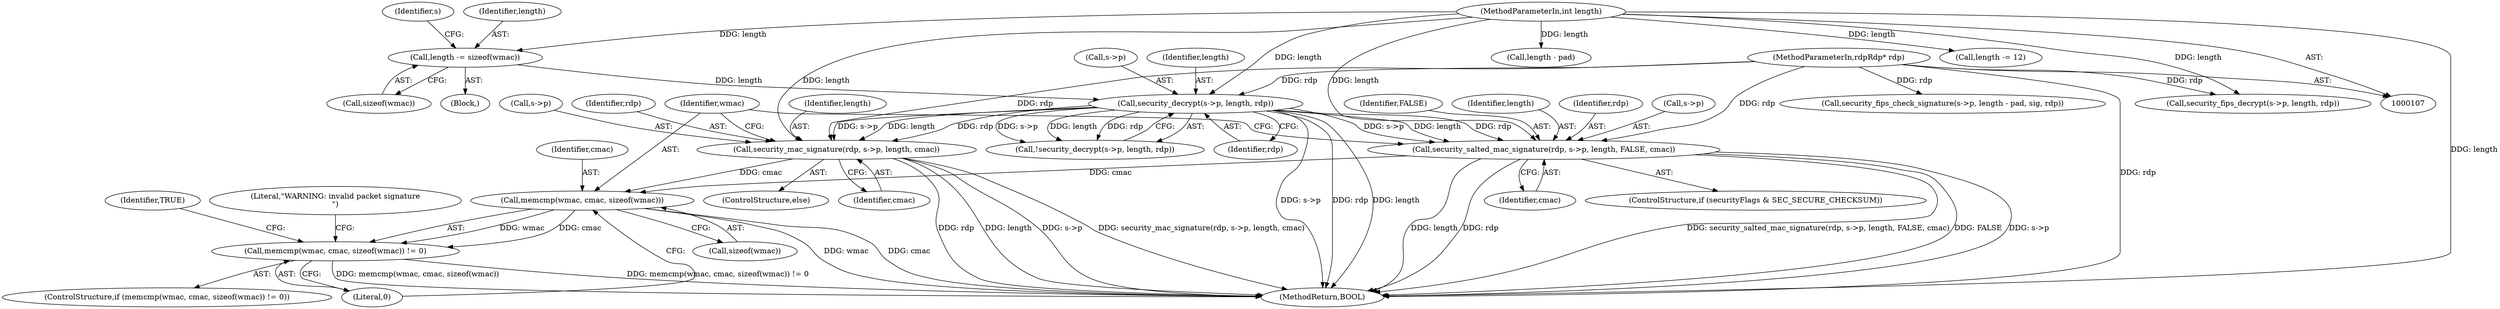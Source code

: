 digraph "0_FreeRDP_7d58aac24fe20ffaad7bd9b40c9ddf457c1b06e7@API" {
"1000239" [label="(Call,memcmp(wmac, cmac, sizeof(wmac)))"];
"1000230" [label="(Call,security_mac_signature(rdp, s->p, length, cmac))"];
"1000209" [label="(Call,security_decrypt(s->p, length, rdp))"];
"1000203" [label="(Call,length -= sizeof(wmac))"];
"1000110" [label="(MethodParameterIn,int length)"];
"1000108" [label="(MethodParameterIn,rdpRdp* rdp)"];
"1000221" [label="(Call,security_salted_mac_signature(rdp, s->p, length, FALSE, cmac))"];
"1000238" [label="(Call,memcmp(wmac, cmac, sizeof(wmac)) != 0)"];
"1000205" [label="(Call,sizeof(wmac))"];
"1000228" [label="(Identifier,cmac)"];
"1000227" [label="(Identifier,FALSE)"];
"1000217" [label="(ControlStructure,if (securityFlags & SEC_SECURE_CHECKSUM))"];
"1000110" [label="(MethodParameterIn,int length)"];
"1000112" [label="(Block,)"];
"1000208" [label="(Call,!security_decrypt(s->p, length, rdp))"];
"1000229" [label="(ControlStructure,else)"];
"1000249" [label="(Identifier,TRUE)"];
"1000203" [label="(Call,length -= sizeof(wmac))"];
"1000236" [label="(Identifier,cmac)"];
"1000211" [label="(Identifier,s)"];
"1000226" [label="(Identifier,length)"];
"1000174" [label="(Call,length - pad)"];
"1000108" [label="(MethodParameterIn,rdpRdp* rdp)"];
"1000170" [label="(Call,security_fips_check_signature(s->p, length - pad, sig, rdp))"];
"1000152" [label="(Call,length -= 12)"];
"1000237" [label="(ControlStructure,if (memcmp(wmac, cmac, sizeof(wmac)) != 0))"];
"1000241" [label="(Identifier,cmac)"];
"1000239" [label="(Call,memcmp(wmac, cmac, sizeof(wmac)))"];
"1000209" [label="(Call,security_decrypt(s->p, length, rdp))"];
"1000235" [label="(Identifier,length)"];
"1000213" [label="(Identifier,length)"];
"1000240" [label="(Identifier,wmac)"];
"1000244" [label="(Literal,0)"];
"1000242" [label="(Call,sizeof(wmac))"];
"1000204" [label="(Identifier,length)"];
"1000250" [label="(MethodReturn,BOOL)"];
"1000232" [label="(Call,s->p)"];
"1000238" [label="(Call,memcmp(wmac, cmac, sizeof(wmac)) != 0)"];
"1000222" [label="(Identifier,rdp)"];
"1000221" [label="(Call,security_salted_mac_signature(rdp, s->p, length, FALSE, cmac))"];
"1000231" [label="(Identifier,rdp)"];
"1000230" [label="(Call,security_mac_signature(rdp, s->p, length, cmac))"];
"1000247" [label="(Literal,\"WARNING: invalid packet signature\n\")"];
"1000223" [label="(Call,s->p)"];
"1000210" [label="(Call,s->p)"];
"1000214" [label="(Identifier,rdp)"];
"1000157" [label="(Call,security_fips_decrypt(s->p, length, rdp))"];
"1000239" -> "1000238"  [label="AST: "];
"1000239" -> "1000242"  [label="CFG: "];
"1000240" -> "1000239"  [label="AST: "];
"1000241" -> "1000239"  [label="AST: "];
"1000242" -> "1000239"  [label="AST: "];
"1000244" -> "1000239"  [label="CFG: "];
"1000239" -> "1000250"  [label="DDG: wmac"];
"1000239" -> "1000250"  [label="DDG: cmac"];
"1000239" -> "1000238"  [label="DDG: wmac"];
"1000239" -> "1000238"  [label="DDG: cmac"];
"1000230" -> "1000239"  [label="DDG: cmac"];
"1000221" -> "1000239"  [label="DDG: cmac"];
"1000230" -> "1000229"  [label="AST: "];
"1000230" -> "1000236"  [label="CFG: "];
"1000231" -> "1000230"  [label="AST: "];
"1000232" -> "1000230"  [label="AST: "];
"1000235" -> "1000230"  [label="AST: "];
"1000236" -> "1000230"  [label="AST: "];
"1000240" -> "1000230"  [label="CFG: "];
"1000230" -> "1000250"  [label="DDG: rdp"];
"1000230" -> "1000250"  [label="DDG: length"];
"1000230" -> "1000250"  [label="DDG: s->p"];
"1000230" -> "1000250"  [label="DDG: security_mac_signature(rdp, s->p, length, cmac)"];
"1000209" -> "1000230"  [label="DDG: rdp"];
"1000209" -> "1000230"  [label="DDG: s->p"];
"1000209" -> "1000230"  [label="DDG: length"];
"1000108" -> "1000230"  [label="DDG: rdp"];
"1000110" -> "1000230"  [label="DDG: length"];
"1000209" -> "1000208"  [label="AST: "];
"1000209" -> "1000214"  [label="CFG: "];
"1000210" -> "1000209"  [label="AST: "];
"1000213" -> "1000209"  [label="AST: "];
"1000214" -> "1000209"  [label="AST: "];
"1000208" -> "1000209"  [label="CFG: "];
"1000209" -> "1000250"  [label="DDG: s->p"];
"1000209" -> "1000250"  [label="DDG: rdp"];
"1000209" -> "1000250"  [label="DDG: length"];
"1000209" -> "1000208"  [label="DDG: s->p"];
"1000209" -> "1000208"  [label="DDG: length"];
"1000209" -> "1000208"  [label="DDG: rdp"];
"1000203" -> "1000209"  [label="DDG: length"];
"1000110" -> "1000209"  [label="DDG: length"];
"1000108" -> "1000209"  [label="DDG: rdp"];
"1000209" -> "1000221"  [label="DDG: rdp"];
"1000209" -> "1000221"  [label="DDG: s->p"];
"1000209" -> "1000221"  [label="DDG: length"];
"1000203" -> "1000112"  [label="AST: "];
"1000203" -> "1000205"  [label="CFG: "];
"1000204" -> "1000203"  [label="AST: "];
"1000205" -> "1000203"  [label="AST: "];
"1000211" -> "1000203"  [label="CFG: "];
"1000110" -> "1000203"  [label="DDG: length"];
"1000110" -> "1000107"  [label="AST: "];
"1000110" -> "1000250"  [label="DDG: length"];
"1000110" -> "1000152"  [label="DDG: length"];
"1000110" -> "1000157"  [label="DDG: length"];
"1000110" -> "1000174"  [label="DDG: length"];
"1000110" -> "1000221"  [label="DDG: length"];
"1000108" -> "1000107"  [label="AST: "];
"1000108" -> "1000250"  [label="DDG: rdp"];
"1000108" -> "1000157"  [label="DDG: rdp"];
"1000108" -> "1000170"  [label="DDG: rdp"];
"1000108" -> "1000221"  [label="DDG: rdp"];
"1000221" -> "1000217"  [label="AST: "];
"1000221" -> "1000228"  [label="CFG: "];
"1000222" -> "1000221"  [label="AST: "];
"1000223" -> "1000221"  [label="AST: "];
"1000226" -> "1000221"  [label="AST: "];
"1000227" -> "1000221"  [label="AST: "];
"1000228" -> "1000221"  [label="AST: "];
"1000240" -> "1000221"  [label="CFG: "];
"1000221" -> "1000250"  [label="DDG: security_salted_mac_signature(rdp, s->p, length, FALSE, cmac)"];
"1000221" -> "1000250"  [label="DDG: FALSE"];
"1000221" -> "1000250"  [label="DDG: s->p"];
"1000221" -> "1000250"  [label="DDG: length"];
"1000221" -> "1000250"  [label="DDG: rdp"];
"1000238" -> "1000237"  [label="AST: "];
"1000238" -> "1000244"  [label="CFG: "];
"1000244" -> "1000238"  [label="AST: "];
"1000247" -> "1000238"  [label="CFG: "];
"1000249" -> "1000238"  [label="CFG: "];
"1000238" -> "1000250"  [label="DDG: memcmp(wmac, cmac, sizeof(wmac))"];
"1000238" -> "1000250"  [label="DDG: memcmp(wmac, cmac, sizeof(wmac)) != 0"];
}
